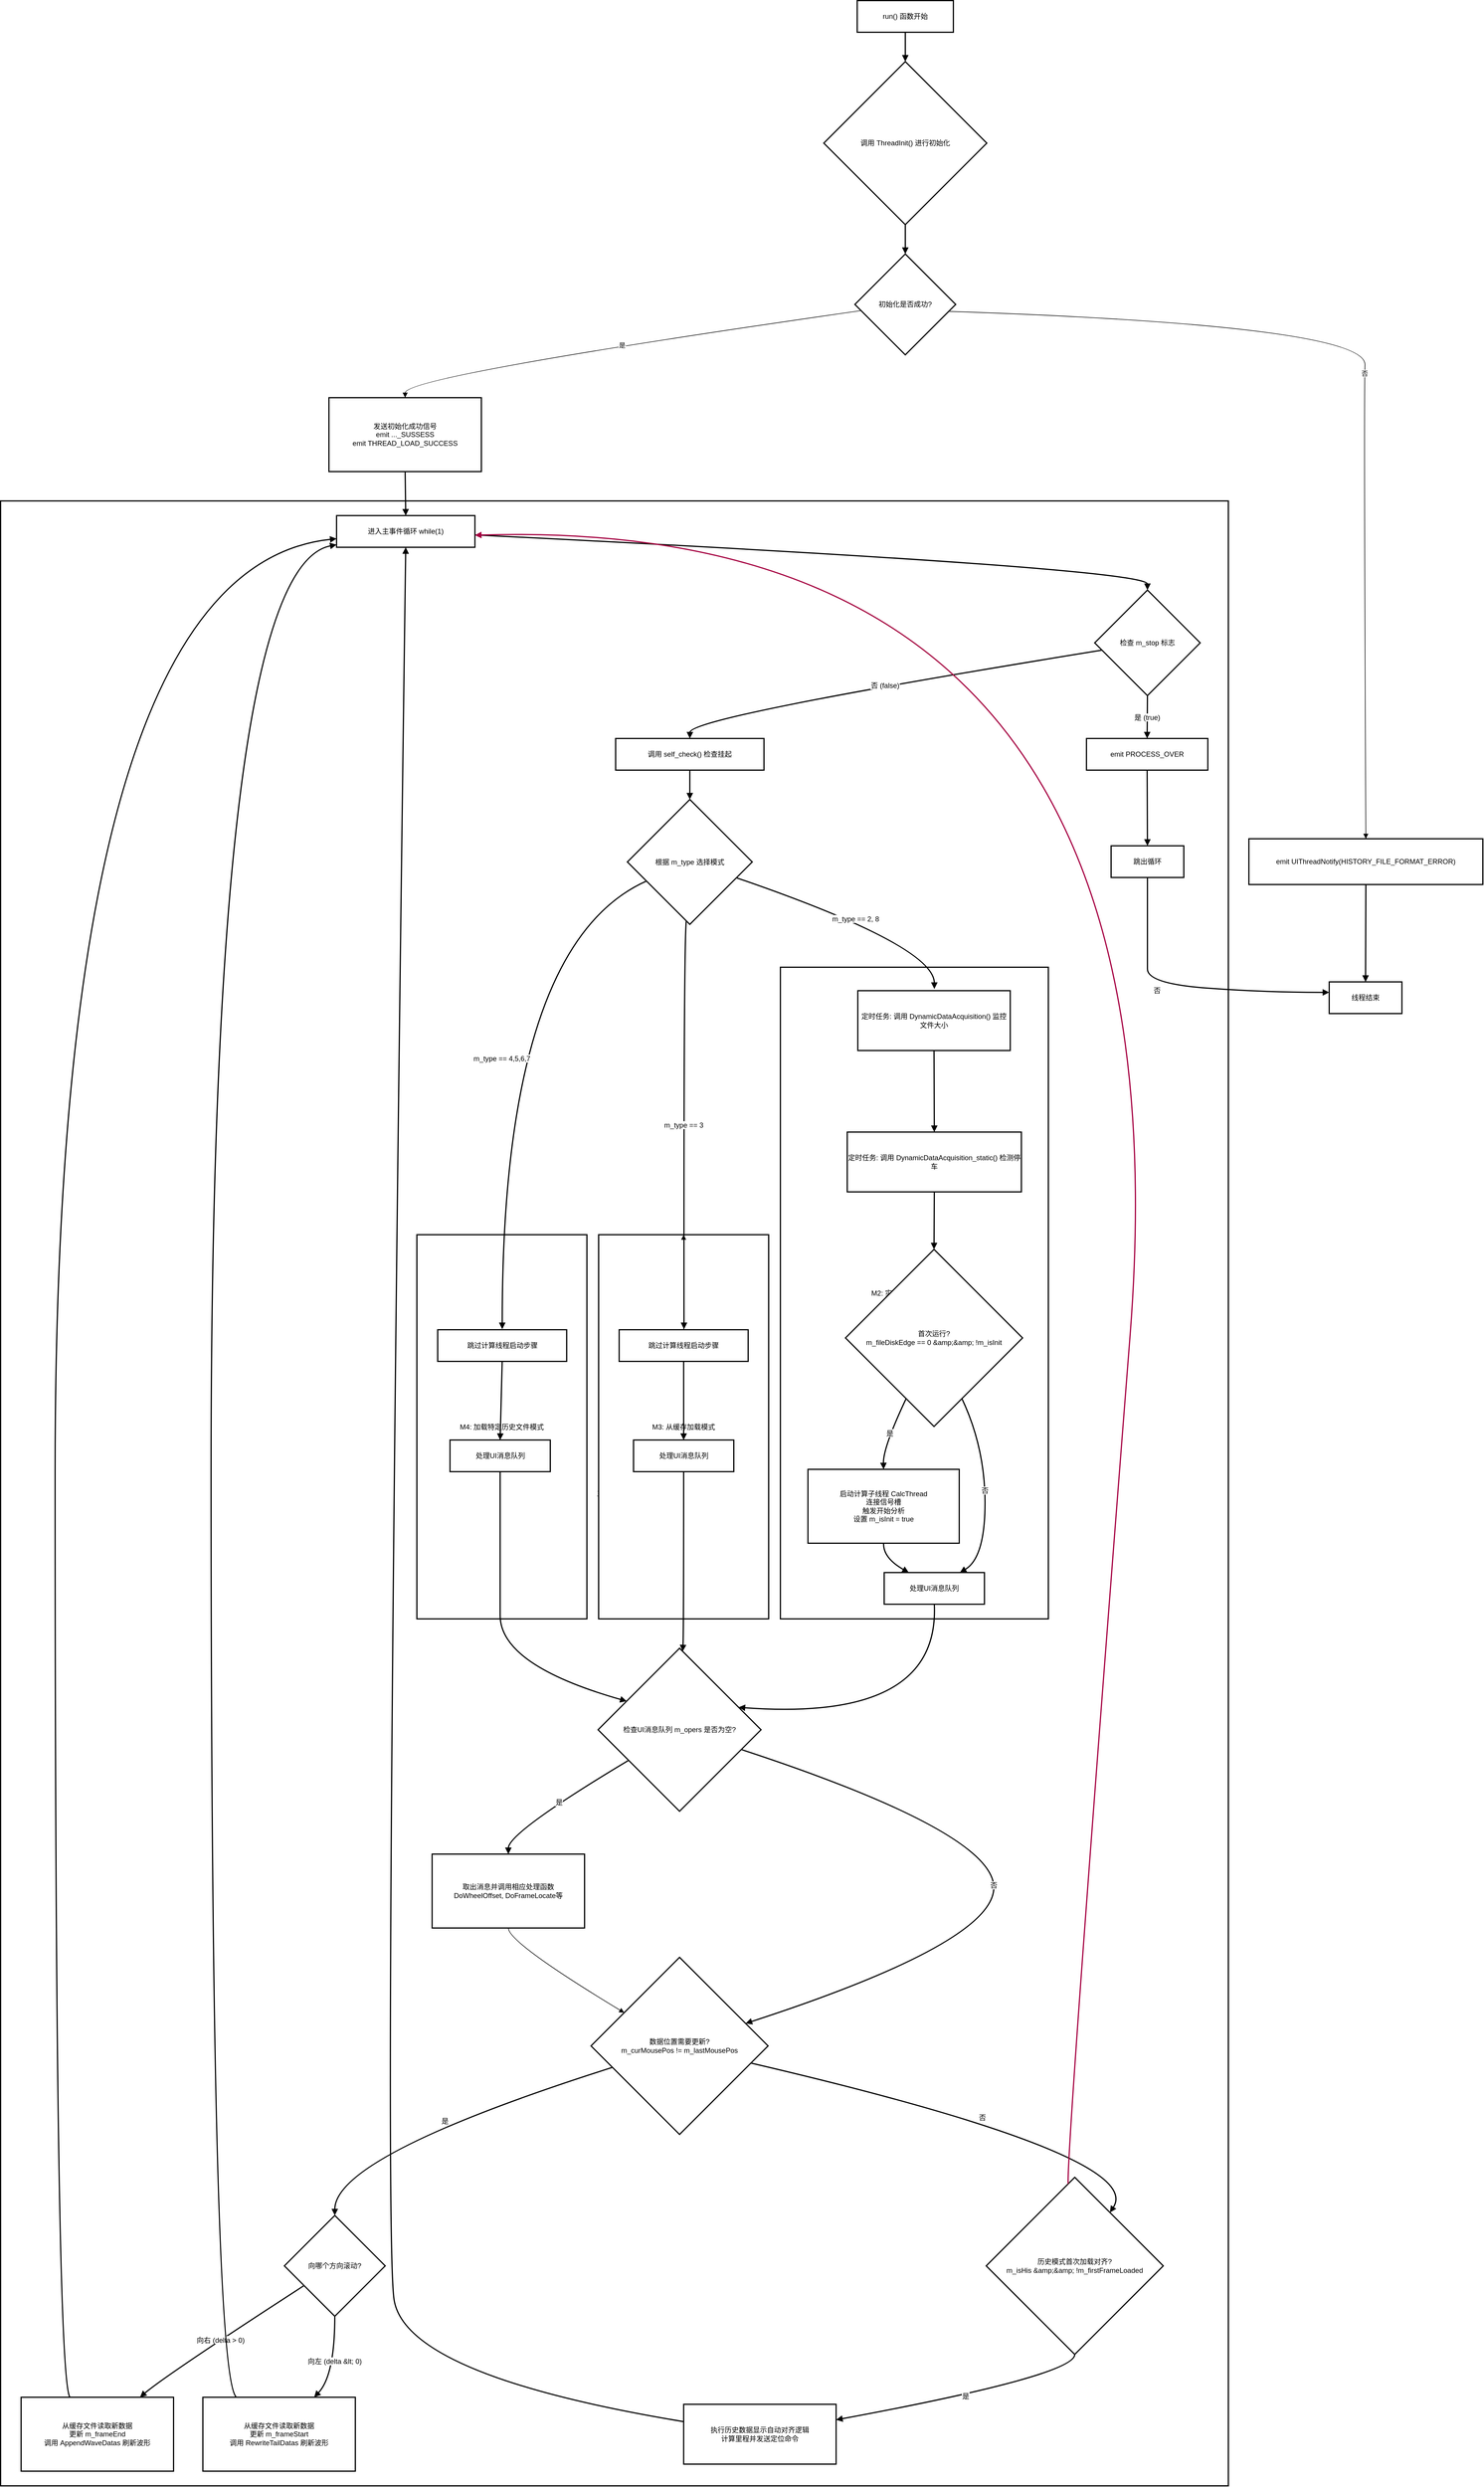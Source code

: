 <mxfile version="28.0.7">
  <diagram name="第 1 页 的副本" id="ayGJ4hrWJBaP0wDGcq-R">
    <mxGraphModel dx="1584" dy="-2746" grid="0" gridSize="10" guides="1" tooltips="1" connect="1" arrows="1" fold="1" page="0" pageScale="1" pageWidth="827" pageHeight="1169" background="light-dark(#FFFFFF,#FFFFFF)" math="1" shadow="0">
      <root>
        <mxCell id="j996E-2D6lmd_hDbGrcE-0" />
        <mxCell id="j996E-2D6lmd_hDbGrcE-1" parent="j996E-2D6lmd_hDbGrcE-0" />
        <mxCell id="_YFsQiQxrplz_pjrRApQ-0" value="主事件循环" style="whiteSpace=wrap;strokeWidth=2;fillStyle=solid;strokeColor=light-dark(#000000,#000000);align=center;verticalAlign=middle;fontFamily=Helvetica;fontSize=12;fontColor=default;fillColor=light-dark(#FFFFFF,#FFFFFF);" parent="j996E-2D6lmd_hDbGrcE-1" vertex="1">
          <mxGeometry x="20" y="4500" width="2094" height="3384" as="geometry" />
        </mxCell>
        <mxCell id="_YFsQiQxrplz_pjrRApQ-1" value="M4: 加载特定历史文件模式" style="whiteSpace=wrap;strokeWidth=2;fillStyle=solid;strokeColor=light-dark(#000000,#000000);align=center;verticalAlign=middle;fontFamily=Helvetica;fontSize=12;fontColor=default;fillColor=light-dark(#FFFFFF,#FFE6CC);" parent="j996E-2D6lmd_hDbGrcE-1" vertex="1">
          <mxGeometry x="730" y="5751" width="290" height="655" as="geometry" />
        </mxCell>
        <mxCell id="_YFsQiQxrplz_pjrRApQ-2" value="M3: 从缓存加载模式" style="whiteSpace=wrap;strokeWidth=2;fillStyle=solid;strokeColor=light-dark(#000000,#000000);align=center;verticalAlign=middle;fontFamily=Helvetica;fontSize=12;fontColor=default;fillColor=light-dark(#FFFFFF,#FFE6CC);" parent="j996E-2D6lmd_hDbGrcE-1" vertex="1">
          <mxGeometry x="1040" y="5751" width="290" height="655" as="geometry" />
        </mxCell>
        <mxCell id="_YFsQiQxrplz_pjrRApQ-3" value="M2: 实时计算/中断续算模式" style="whiteSpace=wrap;strokeWidth=2;fillStyle=solid;strokeColor=light-dark(#000000,#000000);align=center;verticalAlign=middle;fontFamily=Helvetica;fontSize=12;fontColor=default;fillColor=light-dark(#FFFFFF,#FFE6CC);" parent="j996E-2D6lmd_hDbGrcE-1" vertex="1">
          <mxGeometry x="1350" y="5295" width="457" height="1111" as="geometry" />
        </mxCell>
        <mxCell id="_YFsQiQxrplz_pjrRApQ-4" value="run() 函数开始" style="whiteSpace=wrap;strokeWidth=2;strokeColor=light-dark(#000000,#000000);align=center;verticalAlign=middle;fontFamily=Helvetica;fontSize=12;fontColor=default;fillColor=light-dark(#FFFFFF,#808080);" parent="j996E-2D6lmd_hDbGrcE-1" vertex="1">
          <mxGeometry x="1481" y="3647" width="164" height="54" as="geometry" />
        </mxCell>
        <mxCell id="_YFsQiQxrplz_pjrRApQ-5" value="调用 ThreadInit() 进行初始化" style="rhombus;strokeWidth=2;whiteSpace=wrap;strokeColor=light-dark(#000000,#000000);align=center;verticalAlign=middle;fontFamily=Helvetica;fontSize=12;fontColor=default;fillColor=light-dark(#FFFFFF,#808080);" parent="j996E-2D6lmd_hDbGrcE-1" vertex="1">
          <mxGeometry x="1424" y="3751" width="278" height="278" as="geometry" />
        </mxCell>
        <mxCell id="_YFsQiQxrplz_pjrRApQ-6" value="初始化是否成功?" style="rhombus;strokeWidth=2;whiteSpace=wrap;strokeColor=light-dark(#000000,#000000);align=center;verticalAlign=middle;fontFamily=Helvetica;fontSize=12;fontColor=default;fillColor=light-dark(#FFFFFF,#808080);" parent="j996E-2D6lmd_hDbGrcE-1" vertex="1">
          <mxGeometry x="1477" y="4079" width="172" height="172" as="geometry" />
        </mxCell>
        <mxCell id="_YFsQiQxrplz_pjrRApQ-7" value="emit UIThreadNotify(HISTORY_FILE_FORMAT_ERROR)" style="whiteSpace=wrap;strokeWidth=2;strokeColor=light-dark(#000000,#000000);align=center;verticalAlign=middle;fontFamily=Helvetica;fontSize=12;fontColor=default;fillColor=light-dark(#FFFFFF,#808080);" parent="j996E-2D6lmd_hDbGrcE-1" vertex="1">
          <mxGeometry x="2149" y="5076" width="399" height="78" as="geometry" />
        </mxCell>
        <mxCell id="_YFsQiQxrplz_pjrRApQ-8" value="线程结束" style="whiteSpace=wrap;strokeWidth=2;strokeColor=light-dark(#000000,#000000);align=center;verticalAlign=middle;fontFamily=Helvetica;fontSize=12;fontColor=default;fillColor=light-dark(#FFFFFF,#808080);" parent="j996E-2D6lmd_hDbGrcE-1" vertex="1">
          <mxGeometry x="2286" y="5320" width="124" height="54" as="geometry" />
        </mxCell>
        <mxCell id="_YFsQiQxrplz_pjrRApQ-9" value="发送初始化成功信号&#xa;emit ..._SUSSESS&#xa;emit THREAD_LOAD_SUCCESS" style="whiteSpace=wrap;strokeWidth=2;strokeColor=light-dark(#000000,#000000);align=center;verticalAlign=middle;fontFamily=Helvetica;fontSize=12;fontColor=default;fillColor=light-dark(#FFFFFF,#808080);" parent="j996E-2D6lmd_hDbGrcE-1" vertex="1">
          <mxGeometry x="580" y="4324" width="260" height="126" as="geometry" />
        </mxCell>
        <mxCell id="_YFsQiQxrplz_pjrRApQ-10" value="进入主事件循环 while(1)" style="whiteSpace=wrap;strokeWidth=2;strokeColor=light-dark(#000000,#000000);align=center;verticalAlign=middle;fontFamily=Helvetica;fontSize=12;fontColor=default;fillColor=light-dark(#FFFFFF,#808080);" parent="j996E-2D6lmd_hDbGrcE-1" vertex="1">
          <mxGeometry x="593" y="4525" width="236" height="54" as="geometry" />
        </mxCell>
        <mxCell id="_YFsQiQxrplz_pjrRApQ-11" value="检查 m_stop 标志" style="rhombus;strokeWidth=2;whiteSpace=wrap;strokeColor=light-dark(#000000,#000000);align=center;verticalAlign=middle;fontFamily=Helvetica;fontSize=12;fontColor=default;fillColor=light-dark(#FFFFFF,#808080);" parent="j996E-2D6lmd_hDbGrcE-1" vertex="1">
          <mxGeometry x="1886" y="4652" width="180" height="180" as="geometry" />
        </mxCell>
        <mxCell id="_YFsQiQxrplz_pjrRApQ-12" value="emit PROCESS_OVER" style="whiteSpace=wrap;strokeWidth=2;strokeColor=light-dark(#000000,#000000);align=center;verticalAlign=middle;fontFamily=Helvetica;fontSize=12;fontColor=default;fillColor=light-dark(#FFFFFF,#808080);" parent="j996E-2D6lmd_hDbGrcE-1" vertex="1">
          <mxGeometry x="1872" y="4905" width="207" height="54" as="geometry" />
        </mxCell>
        <mxCell id="_YFsQiQxrplz_pjrRApQ-13" value="跳出循环" style="whiteSpace=wrap;strokeWidth=2;strokeColor=light-dark(#000000,#000000);align=center;verticalAlign=middle;fontFamily=Helvetica;fontSize=12;fontColor=default;fillColor=light-dark(#FFFFFF,#808080);" parent="j996E-2D6lmd_hDbGrcE-1" vertex="1">
          <mxGeometry x="1914" y="5088" width="124" height="54" as="geometry" />
        </mxCell>
        <mxCell id="_YFsQiQxrplz_pjrRApQ-14" value="调用 self_check() 检查挂起" style="whiteSpace=wrap;strokeWidth=2;strokeColor=light-dark(#000000,#000000);align=center;verticalAlign=middle;fontFamily=Helvetica;fontSize=12;fontColor=default;fillColor=light-dark(#FFFFFF,#808080);" parent="j996E-2D6lmd_hDbGrcE-1" vertex="1">
          <mxGeometry x="1069" y="4905" width="253" height="54" as="geometry" />
        </mxCell>
        <mxCell id="_YFsQiQxrplz_pjrRApQ-15" value="根据 m_type 选择模式" style="rhombus;strokeWidth=2;whiteSpace=wrap;strokeColor=light-dark(#000000,#000000);align=center;verticalAlign=middle;fontFamily=Helvetica;fontSize=12;fontColor=default;fillColor=light-dark(#FFFFFF,#808080);" parent="j996E-2D6lmd_hDbGrcE-1" vertex="1">
          <mxGeometry x="1089" y="5009" width="213" height="213" as="geometry" />
        </mxCell>
        <mxCell id="_YFsQiQxrplz_pjrRApQ-19" value="定时任务: 调用 DynamicDataAcquisition() 监控文件大小" style="whiteSpace=wrap;strokeWidth=2;strokeColor=light-dark(#000000,#000000);align=center;verticalAlign=middle;fontFamily=Helvetica;fontSize=12;fontColor=default;fillColor=light-dark(#FFFFFF,#808080);" parent="j996E-2D6lmd_hDbGrcE-1" vertex="1">
          <mxGeometry x="1482" y="5335" width="260" height="102" as="geometry" />
        </mxCell>
        <mxCell id="_YFsQiQxrplz_pjrRApQ-20" value="定时任务: 调用 DynamicDataAcquisition_static() 检测停车" style="whiteSpace=wrap;strokeWidth=2;strokeColor=light-dark(#000000,#000000);align=center;verticalAlign=middle;fontFamily=Helvetica;fontSize=12;fontColor=default;fillColor=light-dark(#FFFFFF,#808080);" parent="j996E-2D6lmd_hDbGrcE-1" vertex="1">
          <mxGeometry x="1464" y="5576" width="297" height="102" as="geometry" />
        </mxCell>
        <mxCell id="_YFsQiQxrplz_pjrRApQ-21" value="首次运行?&#xa;m_fileDiskEdge == 0 &amp;amp;&amp;amp; !m_isInit" style="rhombus;strokeWidth=2;whiteSpace=wrap;strokeColor=light-dark(#000000,#000000);align=center;verticalAlign=middle;fontFamily=Helvetica;fontSize=12;fontColor=default;fillColor=light-dark(#FFFFFF,#808080);" parent="j996E-2D6lmd_hDbGrcE-1" vertex="1">
          <mxGeometry x="1461" y="5776" width="302" height="302" as="geometry" />
        </mxCell>
        <mxCell id="_YFsQiQxrplz_pjrRApQ-22" value="启动计算子线程 CalcThread&#xa;连接信号槽&#xa;触发开始分析&#xa;设置 m_isInit = true" style="whiteSpace=wrap;strokeWidth=2;strokeColor=light-dark(#000000,#000000);align=center;verticalAlign=middle;fontFamily=Helvetica;fontSize=12;fontColor=default;fillColor=light-dark(#FFFFFF,#808080);" parent="j996E-2D6lmd_hDbGrcE-1" vertex="1">
          <mxGeometry x="1397" y="6151" width="258" height="126" as="geometry" />
        </mxCell>
        <mxCell id="_YFsQiQxrplz_pjrRApQ-23" value="处理UI消息队列" style="whiteSpace=wrap;strokeWidth=2;strokeColor=light-dark(#000000,#000000);align=center;verticalAlign=middle;fontFamily=Helvetica;fontSize=12;fontColor=default;fillColor=light-dark(#FFFFFF,#808080);" parent="j996E-2D6lmd_hDbGrcE-1" vertex="1">
          <mxGeometry x="1527" y="6327" width="171" height="54" as="geometry" />
        </mxCell>
        <mxCell id="Jh86voh0ZVSVj58sxwfk-0" style="edgeStyle=none;shape=connector;curved=1;rounded=0;orthogonalLoop=1;jettySize=auto;html=1;exitX=0.5;exitY=0;exitDx=0;exitDy=0;strokeColor=light-dark(#000000,#000000);align=center;verticalAlign=middle;fontFamily=Helvetica;fontSize=12;fontColor=default;labelBackgroundColor=default;startArrow=none;endArrow=block;" parent="j996E-2D6lmd_hDbGrcE-1" source="_YFsQiQxrplz_pjrRApQ-24" target="_YFsQiQxrplz_pjrRApQ-2" edge="1">
          <mxGeometry relative="1" as="geometry" />
        </mxCell>
        <mxCell id="_YFsQiQxrplz_pjrRApQ-24" value="跳过计算线程启动步骤" style="whiteSpace=wrap;strokeWidth=2;strokeColor=light-dark(#000000,#000000);align=center;verticalAlign=middle;fontFamily=Helvetica;fontSize=12;fontColor=default;fillColor=light-dark(#FFFFFF,#808080);" parent="j996E-2D6lmd_hDbGrcE-1" vertex="1">
          <mxGeometry x="1075" y="5913" width="220" height="54" as="geometry" />
        </mxCell>
        <mxCell id="_YFsQiQxrplz_pjrRApQ-25" value="处理UI消息队列" style="whiteSpace=wrap;strokeWidth=2;strokeColor=light-dark(#000000,#000000);align=center;verticalAlign=middle;fontFamily=Helvetica;fontSize=12;fontColor=default;fillColor=light-dark(#FFFFFF,#808080);" parent="j996E-2D6lmd_hDbGrcE-1" vertex="1">
          <mxGeometry x="1099.5" y="6101" width="171" height="54" as="geometry" />
        </mxCell>
        <mxCell id="_YFsQiQxrplz_pjrRApQ-26" value="跳过计算线程启动步骤" style="whiteSpace=wrap;strokeWidth=2;strokeColor=light-dark(#000000,#000000);align=center;verticalAlign=middle;fontFamily=Helvetica;fontSize=12;fontColor=default;fillColor=light-dark(#FFFFFF,#808080);" parent="j996E-2D6lmd_hDbGrcE-1" vertex="1">
          <mxGeometry x="765.5" y="5913" width="220" height="54" as="geometry" />
        </mxCell>
        <mxCell id="_YFsQiQxrplz_pjrRApQ-27" value="处理UI消息队列" style="whiteSpace=wrap;strokeWidth=2;strokeColor=light-dark(#000000,#000000);align=center;verticalAlign=middle;fontFamily=Helvetica;fontSize=12;fontColor=default;fillColor=light-dark(#FFFFFF,#808080);" parent="j996E-2D6lmd_hDbGrcE-1" vertex="1">
          <mxGeometry x="786.5" y="6101" width="171" height="54" as="geometry" />
        </mxCell>
        <mxCell id="_YFsQiQxrplz_pjrRApQ-28" value="检查UI消息队列 m_opers 是否为空?" style="rhombus;strokeWidth=2;whiteSpace=wrap;strokeColor=light-dark(#000000,#000000);align=center;verticalAlign=middle;fontFamily=Helvetica;fontSize=12;fontColor=default;fillColor=light-dark(#FFFFFF,#808080);" parent="j996E-2D6lmd_hDbGrcE-1" vertex="1">
          <mxGeometry x="1039" y="6456" width="278" height="278" as="geometry" />
        </mxCell>
        <mxCell id="_YFsQiQxrplz_pjrRApQ-29" value="取出消息并调用相应处理函数&#xa;DoWheelOffset, DoFrameLocate等" style="whiteSpace=wrap;strokeWidth=2;strokeColor=light-dark(#000000,#000000);align=center;verticalAlign=middle;fontFamily=Helvetica;fontSize=12;fontColor=default;fillColor=light-dark(#FFFFFF,#808080);" parent="j996E-2D6lmd_hDbGrcE-1" vertex="1">
          <mxGeometry x="756" y="6807" width="260" height="126" as="geometry" />
        </mxCell>
        <mxCell id="_YFsQiQxrplz_pjrRApQ-30" value="数据位置需要更新?&#xa;m_curMousePos != m_lastMousePos" style="rhombus;strokeWidth=2;whiteSpace=wrap;strokeColor=light-dark(#000000,#000000);align=center;verticalAlign=middle;fontFamily=Helvetica;fontSize=12;fontColor=default;fillColor=light-dark(#FFFFFF,#808080);" parent="j996E-2D6lmd_hDbGrcE-1" vertex="1">
          <mxGeometry x="1027" y="6983" width="302" height="302" as="geometry" />
        </mxCell>
        <mxCell id="_YFsQiQxrplz_pjrRApQ-31" value="向哪个方向滚动?" style="rhombus;strokeWidth=2;whiteSpace=wrap;strokeColor=light-dark(#000000,#000000);align=center;verticalAlign=middle;fontFamily=Helvetica;fontSize=12;fontColor=default;fillColor=light-dark(#FFFFFF,#808080);" parent="j996E-2D6lmd_hDbGrcE-1" vertex="1">
          <mxGeometry x="504" y="7423" width="172" height="172" as="geometry" />
        </mxCell>
        <mxCell id="_YFsQiQxrplz_pjrRApQ-32" value="从缓存文件读取新数据&#xa;更新 m_frameEnd&#xa;调用 AppendWaveDatas 刷新波形" style="whiteSpace=wrap;strokeWidth=2;strokeColor=light-dark(#000000,#000000);align=center;verticalAlign=middle;fontFamily=Helvetica;fontSize=12;fontColor=default;fillColor=light-dark(#FFFFFF,#808080);" parent="j996E-2D6lmd_hDbGrcE-1" vertex="1">
          <mxGeometry x="55" y="7733" width="260" height="126" as="geometry" />
        </mxCell>
        <mxCell id="_YFsQiQxrplz_pjrRApQ-33" value="从缓存文件读取新数据&#xa;更新 m_frameStart&#xa;调用 RewriteTailDatas 刷新波形" style="whiteSpace=wrap;strokeWidth=2;strokeColor=light-dark(#000000,#000000);align=center;verticalAlign=middle;fontFamily=Helvetica;fontSize=12;fontColor=default;fillColor=light-dark(#FFFFFF,#808080);" parent="j996E-2D6lmd_hDbGrcE-1" vertex="1">
          <mxGeometry x="365" y="7733" width="260" height="126" as="geometry" />
        </mxCell>
        <mxCell id="_YFsQiQxrplz_pjrRApQ-34" value="历史模式首次加载对齐?&#xa;m_isHis &amp;amp;&amp;amp; !m_firstFrameLoaded" style="rhombus;strokeWidth=2;whiteSpace=wrap;strokeColor=light-dark(#000000,#000000);align=center;verticalAlign=middle;fontFamily=Helvetica;fontSize=12;fontColor=default;fillColor=light-dark(#FFFFFF,#808080);" parent="j996E-2D6lmd_hDbGrcE-1" vertex="1">
          <mxGeometry x="1701" y="7358" width="302" height="302" as="geometry" />
        </mxCell>
        <mxCell id="_YFsQiQxrplz_pjrRApQ-35" value="执行历史数据显示自动对齐逻辑&#xa;计算里程并发送定位命令" style="whiteSpace=wrap;strokeWidth=2;strokeColor=light-dark(#000000,#000000);align=center;verticalAlign=middle;fontFamily=Helvetica;fontSize=12;fontColor=default;fillColor=light-dark(#FFFFFF,#808080);" parent="j996E-2D6lmd_hDbGrcE-1" vertex="1">
          <mxGeometry x="1185" y="7745" width="260" height="102" as="geometry" />
        </mxCell>
        <mxCell id="_YFsQiQxrplz_pjrRApQ-36" value="" style="curved=1;startArrow=none;endArrow=block;exitX=0.5;exitY=1;entryX=0.5;entryY=0;rounded=0;strokeColor=light-dark(#000000,#000000);strokeWidth=2;align=center;verticalAlign=middle;fontFamily=Helvetica;fontSize=12;fontColor=default;fillColor=light-dark(#FFFFFF,#808080);" parent="j996E-2D6lmd_hDbGrcE-1" source="_YFsQiQxrplz_pjrRApQ-4" target="_YFsQiQxrplz_pjrRApQ-5" edge="1">
          <mxGeometry relative="1" as="geometry">
            <Array as="points" />
          </mxGeometry>
        </mxCell>
        <mxCell id="_YFsQiQxrplz_pjrRApQ-37" value="" style="curved=1;startArrow=none;endArrow=block;exitX=0.5;exitY=1;entryX=0.5;entryY=0;rounded=0;strokeColor=light-dark(#000000,#000000);strokeWidth=2;align=center;verticalAlign=middle;fontFamily=Helvetica;fontSize=12;fontColor=default;fillColor=light-dark(#FFFFFF,#808080);" parent="j996E-2D6lmd_hDbGrcE-1" source="_YFsQiQxrplz_pjrRApQ-5" target="_YFsQiQxrplz_pjrRApQ-6" edge="1">
          <mxGeometry relative="1" as="geometry">
            <Array as="points" />
          </mxGeometry>
        </mxCell>
        <mxCell id="_YFsQiQxrplz_pjrRApQ-38" value="否" style="curved=1;startArrow=none;endArrow=block;exitX=1;exitY=0.58;entryX=0.5;entryY=0;rounded=0;strokeColor=light-dark(#000000,#000000);" parent="j996E-2D6lmd_hDbGrcE-1" source="_YFsQiQxrplz_pjrRApQ-6" target="_YFsQiQxrplz_pjrRApQ-7" edge="1">
          <mxGeometry relative="1" as="geometry">
            <Array as="points">
              <mxPoint x="2349" y="4201" />
              <mxPoint x="2345" y="4335" />
            </Array>
          </mxGeometry>
        </mxCell>
        <mxCell id="_YFsQiQxrplz_pjrRApQ-39" value="" style="curved=1;startArrow=none;endArrow=block;exitX=0.5;exitY=1;entryX=0.5;entryY=-0.01;rounded=0;fillStyle=solid;strokeColor=light-dark(#000000,#000000);strokeWidth=2;align=center;verticalAlign=middle;fontFamily=Helvetica;fontSize=12;fontColor=default;fillColor=light-dark(#FFFFFF,#808080);" parent="j996E-2D6lmd_hDbGrcE-1" source="_YFsQiQxrplz_pjrRApQ-7" target="_YFsQiQxrplz_pjrRApQ-8" edge="1">
          <mxGeometry relative="1" as="geometry">
            <Array as="points" />
          </mxGeometry>
        </mxCell>
        <mxCell id="_YFsQiQxrplz_pjrRApQ-40" value="是" style="curved=1;startArrow=none;endArrow=block;exitX=0;exitY=0.57;entryX=0.5;entryY=0;rounded=0;strokeColor=light-dark(#000000,#000000);" parent="j996E-2D6lmd_hDbGrcE-1" source="_YFsQiQxrplz_pjrRApQ-6" target="_YFsQiQxrplz_pjrRApQ-9" edge="1">
          <mxGeometry relative="1" as="geometry">
            <Array as="points">
              <mxPoint x="710" y="4287" />
            </Array>
          </mxGeometry>
        </mxCell>
        <mxCell id="_YFsQiQxrplz_pjrRApQ-41" value="" style="curved=1;startArrow=none;endArrow=block;exitX=0.5;exitY=1;entryX=0.5;entryY=0;rounded=0;strokeColor=light-dark(#000000,#000000);strokeWidth=2;align=center;verticalAlign=middle;fontFamily=Helvetica;fontSize=12;fontColor=default;fillColor=light-dark(#FFFFFF,#808080);" parent="j996E-2D6lmd_hDbGrcE-1" source="_YFsQiQxrplz_pjrRApQ-9" target="_YFsQiQxrplz_pjrRApQ-10" edge="1">
          <mxGeometry relative="1" as="geometry">
            <Array as="points" />
          </mxGeometry>
        </mxCell>
        <mxCell id="_YFsQiQxrplz_pjrRApQ-42" value="" style="curved=1;startArrow=none;endArrow=block;exitX=1;exitY=0.61;entryX=0.5;entryY=0;rounded=0;strokeColor=light-dark(#000000,#000000);strokeWidth=2;align=center;verticalAlign=middle;fontFamily=Helvetica;fontSize=12;fontColor=default;fillColor=light-dark(#FFFFFF,#808080);" parent="j996E-2D6lmd_hDbGrcE-1" source="_YFsQiQxrplz_pjrRApQ-10" target="_YFsQiQxrplz_pjrRApQ-11" edge="1">
          <mxGeometry relative="1" as="geometry">
            <Array as="points">
              <mxPoint x="1976" y="4615" />
            </Array>
          </mxGeometry>
        </mxCell>
        <mxCell id="_YFsQiQxrplz_pjrRApQ-43" value="是 (true)" style="curved=1;startArrow=none;endArrow=block;exitX=0.5;exitY=1;entryX=0.5;entryY=-0.01;rounded=0;fillStyle=solid;strokeColor=light-dark(#000000,#000000);strokeWidth=2;align=center;verticalAlign=middle;fontFamily=Helvetica;fontSize=12;fontColor=default;fillColor=light-dark(#FFFFFF,#808080);" parent="j996E-2D6lmd_hDbGrcE-1" source="_YFsQiQxrplz_pjrRApQ-11" target="_YFsQiQxrplz_pjrRApQ-12" edge="1">
          <mxGeometry relative="1" as="geometry">
            <Array as="points" />
          </mxGeometry>
        </mxCell>
        <mxCell id="_YFsQiQxrplz_pjrRApQ-44" value="" style="curved=1;startArrow=none;endArrow=block;exitX=0.5;exitY=0.99;entryX=0.5;entryY=0;rounded=0;fillStyle=solid;strokeColor=light-dark(#000000,#000000);strokeWidth=2;align=center;verticalAlign=middle;fontFamily=Helvetica;fontSize=12;fontColor=default;fillColor=light-dark(#FFFFFF,#808080);" parent="j996E-2D6lmd_hDbGrcE-1" source="_YFsQiQxrplz_pjrRApQ-12" target="_YFsQiQxrplz_pjrRApQ-13" edge="1">
          <mxGeometry relative="1" as="geometry">
            <Array as="points" />
          </mxGeometry>
        </mxCell>
        <mxCell id="_YFsQiQxrplz_pjrRApQ-45" value="否 (false)" style="curved=1;startArrow=none;endArrow=block;exitX=0;exitY=0.58;entryX=0.5;entryY=-0.01;rounded=0;fillStyle=solid;strokeColor=light-dark(#000000,#000000);strokeWidth=2;align=center;verticalAlign=middle;fontFamily=Helvetica;fontSize=12;fontColor=default;fillColor=light-dark(#FFFFFF,#808080);" parent="j996E-2D6lmd_hDbGrcE-1" source="_YFsQiQxrplz_pjrRApQ-11" target="_YFsQiQxrplz_pjrRApQ-14" edge="1">
          <mxGeometry relative="1" as="geometry">
            <Array as="points">
              <mxPoint x="1196" y="4868" />
            </Array>
          </mxGeometry>
        </mxCell>
        <mxCell id="_YFsQiQxrplz_pjrRApQ-46" value="" style="curved=1;startArrow=none;endArrow=block;exitX=0.5;exitY=0.99;entryX=0.5;entryY=0;rounded=0;fillStyle=solid;strokeColor=light-dark(#000000,#000000);strokeWidth=2;align=center;verticalAlign=middle;fontFamily=Helvetica;fontSize=12;fontColor=default;fillColor=light-dark(#FFFFFF,#808080);" parent="j996E-2D6lmd_hDbGrcE-1" source="_YFsQiQxrplz_pjrRApQ-14" target="_YFsQiQxrplz_pjrRApQ-15" edge="1">
          <mxGeometry relative="1" as="geometry">
            <Array as="points" />
          </mxGeometry>
        </mxCell>
        <mxCell id="_YFsQiQxrplz_pjrRApQ-47" value="m_type == 2, 8" style="curved=1;startArrow=none;endArrow=block;exitX=1;exitY=0.67;entryX=0.51;entryY=-0.01;rounded=0;fillStyle=solid;strokeColor=light-dark(#000000,#000000);strokeWidth=2;align=center;verticalAlign=middle;fontFamily=Helvetica;fontSize=12;fontColor=default;fillColor=light-dark(#FFFFFF,#808080);" parent="j996E-2D6lmd_hDbGrcE-1" source="_YFsQiQxrplz_pjrRApQ-15" edge="1">
          <mxGeometry relative="1" as="geometry">
            <Array as="points">
              <mxPoint x="1612" y="5258" />
            </Array>
            <mxPoint x="1612.588" y="5332" as="targetPoint" />
          </mxGeometry>
        </mxCell>
        <mxCell id="_YFsQiQxrplz_pjrRApQ-48" value="m_type == 3" style="curved=1;startArrow=none;endArrow=block;exitX=0.47;exitY=1;entryX=0.51;entryY=-0.01;rounded=0;fillStyle=solid;strokeColor=light-dark(#000000,#000000);strokeWidth=2;align=center;verticalAlign=middle;fontFamily=Helvetica;fontSize=12;fontColor=default;fillColor=light-dark(#FFFFFF,#FFFFFF);" parent="j996E-2D6lmd_hDbGrcE-1" source="_YFsQiQxrplz_pjrRApQ-15" edge="1">
          <mxGeometry relative="1" as="geometry">
            <Array as="points">
              <mxPoint x="1185" y="5258" />
            </Array>
            <mxPoint x="1185.588" y="5912" as="targetPoint" />
          </mxGeometry>
        </mxCell>
        <mxCell id="_YFsQiQxrplz_pjrRApQ-49" value="m_type == 4,5,6,7" style="curved=1;startArrow=none;endArrow=block;exitX=0;exitY=0.72;entryX=0.51;entryY=-0.01;rounded=0;fillStyle=solid;strokeColor=light-dark(#000000,#000000);strokeWidth=2;align=center;verticalAlign=middle;fontFamily=Helvetica;fontSize=12;fontColor=default;fillColor=light-dark(#FFFFFF,#FFFFFF);" parent="j996E-2D6lmd_hDbGrcE-1" source="_YFsQiQxrplz_pjrRApQ-15" edge="1">
          <mxGeometry relative="1" as="geometry">
            <Array as="points">
              <mxPoint x="875" y="5258" />
            </Array>
            <mxPoint x="875.588" y="5912" as="targetPoint" />
          </mxGeometry>
        </mxCell>
        <mxCell id="_YFsQiQxrplz_pjrRApQ-51" value="" style="curved=1;startArrow=none;endArrow=block;exitX=0.5;exitY=1;entryX=0.5;entryY=0;rounded=0;strokeColor=light-dark(#000000,#000000);strokeWidth=2;align=center;verticalAlign=middle;fontFamily=Helvetica;fontSize=12;fontColor=default;fillColor=light-dark(#FFFFFF,#808080);" parent="j996E-2D6lmd_hDbGrcE-1" source="_YFsQiQxrplz_pjrRApQ-19" target="_YFsQiQxrplz_pjrRApQ-20" edge="1">
          <mxGeometry relative="1" as="geometry">
            <Array as="points" />
          </mxGeometry>
        </mxCell>
        <mxCell id="_YFsQiQxrplz_pjrRApQ-52" value="" style="curved=1;startArrow=none;endArrow=block;exitX=0.5;exitY=1;entryX=0.5;entryY=0;rounded=0;strokeColor=light-dark(#000000,#000000);strokeWidth=2;align=center;verticalAlign=middle;fontFamily=Helvetica;fontSize=12;fontColor=default;fillColor=light-dark(#FFFFFF,#808080);" parent="j996E-2D6lmd_hDbGrcE-1" source="_YFsQiQxrplz_pjrRApQ-20" target="_YFsQiQxrplz_pjrRApQ-21" edge="1">
          <mxGeometry relative="1" as="geometry">
            <Array as="points" />
          </mxGeometry>
        </mxCell>
        <mxCell id="_YFsQiQxrplz_pjrRApQ-53" value="是" style="curved=1;startArrow=none;endArrow=block;exitX=0.27;exitY=1;entryX=0.5;entryY=0;rounded=0;strokeColor=light-dark(#000000,#000000);strokeWidth=2;align=center;verticalAlign=middle;fontFamily=Helvetica;fontSize=12;fontColor=default;fillColor=light-dark(#FFFFFF,#808080);" parent="j996E-2D6lmd_hDbGrcE-1" source="_YFsQiQxrplz_pjrRApQ-21" target="_YFsQiQxrplz_pjrRApQ-22" edge="1">
          <mxGeometry relative="1" as="geometry">
            <Array as="points">
              <mxPoint x="1525" y="6114" />
            </Array>
          </mxGeometry>
        </mxCell>
        <mxCell id="_YFsQiQxrplz_pjrRApQ-54" value="否" style="curved=1;startArrow=none;endArrow=block;exitX=0.73;exitY=1;entryX=0.76;entryY=-0.01;rounded=0;strokeColor=light-dark(#000000,#000000);strokeWidth=2;align=center;verticalAlign=middle;fontFamily=Helvetica;fontSize=12;fontColor=default;fillColor=light-dark(#FFFFFF,#808080);" parent="j996E-2D6lmd_hDbGrcE-1" source="_YFsQiQxrplz_pjrRApQ-21" target="_YFsQiQxrplz_pjrRApQ-23" edge="1">
          <mxGeometry relative="1" as="geometry">
            <Array as="points">
              <mxPoint x="1699" y="6114" />
              <mxPoint x="1699" y="6302" />
            </Array>
          </mxGeometry>
        </mxCell>
        <mxCell id="_YFsQiQxrplz_pjrRApQ-55" value="" style="curved=1;startArrow=none;endArrow=block;exitX=0.5;exitY=1;entryX=0.24;entryY=-0.01;rounded=0;strokeColor=light-dark(#000000,#000000);strokeWidth=2;align=center;verticalAlign=middle;fontFamily=Helvetica;fontSize=12;fontColor=default;fillColor=light-dark(#FFFFFF,#808080);" parent="j996E-2D6lmd_hDbGrcE-1" source="_YFsQiQxrplz_pjrRApQ-22" target="_YFsQiQxrplz_pjrRApQ-23" edge="1">
          <mxGeometry relative="1" as="geometry">
            <Array as="points">
              <mxPoint x="1525" y="6302" />
            </Array>
          </mxGeometry>
        </mxCell>
        <mxCell id="_YFsQiQxrplz_pjrRApQ-57" value="" style="curved=1;startArrow=none;endArrow=block;exitX=0.5;exitY=0.99;entryX=0.5;entryY=-0.01;rounded=0;strokeColor=light-dark(#000000,#000000);strokeWidth=2;align=center;verticalAlign=middle;fontFamily=Helvetica;fontSize=12;fontColor=default;fillColor=light-dark(#FFFFFF,#808080);" parent="j996E-2D6lmd_hDbGrcE-1" source="_YFsQiQxrplz_pjrRApQ-24" target="_YFsQiQxrplz_pjrRApQ-25" edge="1">
          <mxGeometry relative="1" as="geometry">
            <Array as="points" />
          </mxGeometry>
        </mxCell>
        <mxCell id="_YFsQiQxrplz_pjrRApQ-59" value="" style="curved=1;startArrow=none;endArrow=block;exitX=0.5;exitY=0.99;entryX=0.5;entryY=-0.01;rounded=0;strokeColor=light-dark(#000000,#000000);strokeWidth=2;align=center;verticalAlign=middle;fontFamily=Helvetica;fontSize=12;fontColor=default;fillColor=light-dark(#FFFFFF,#808080);" parent="j996E-2D6lmd_hDbGrcE-1" source="_YFsQiQxrplz_pjrRApQ-26" target="_YFsQiQxrplz_pjrRApQ-27" edge="1">
          <mxGeometry relative="1" as="geometry">
            <Array as="points" />
          </mxGeometry>
        </mxCell>
        <mxCell id="_YFsQiQxrplz_pjrRApQ-60" value="" style="curved=1;startArrow=none;endArrow=block;exitX=0.5;exitY=0.99;entryX=1;entryY=0.31;rounded=0;fillStyle=solid;strokeColor=light-dark(#000000,#000000);strokeWidth=2;align=center;verticalAlign=middle;fontFamily=Helvetica;fontSize=12;fontColor=default;fillColor=light-dark(#FFFFFF,#FFFFFF);" parent="j996E-2D6lmd_hDbGrcE-1" source="_YFsQiQxrplz_pjrRApQ-23" target="_YFsQiQxrplz_pjrRApQ-28" edge="1">
          <mxGeometry relative="1" as="geometry">
            <Array as="points">
              <mxPoint x="1622" y="6582" />
            </Array>
          </mxGeometry>
        </mxCell>
        <mxCell id="_YFsQiQxrplz_pjrRApQ-61" value="" style="curved=1;startArrow=none;endArrow=block;exitX=0.5;exitY=0.99;entryX=0.52;entryY=0;rounded=0;fillStyle=solid;strokeColor=light-dark(#000000,#000000);strokeWidth=2;align=center;verticalAlign=middle;fontFamily=Helvetica;fontSize=12;fontColor=default;fillColor=light-dark(#FFFFFF,#FFFFFF);" parent="j996E-2D6lmd_hDbGrcE-1" source="_YFsQiQxrplz_pjrRApQ-25" target="_YFsQiQxrplz_pjrRApQ-28" edge="1">
          <mxGeometry relative="1" as="geometry">
            <Array as="points">
              <mxPoint x="1185" y="6431" />
            </Array>
          </mxGeometry>
        </mxCell>
        <mxCell id="_YFsQiQxrplz_pjrRApQ-62" value="" style="curved=1;startArrow=none;endArrow=block;exitX=0.5;exitY=0.99;entryX=0;entryY=0.23;rounded=0;fillStyle=solid;strokeColor=light-dark(#000000,#000000);strokeWidth=2;align=center;verticalAlign=middle;fontFamily=Helvetica;fontSize=12;fontColor=default;fillColor=light-dark(#FFFFFF,#FFFFFF);" parent="j996E-2D6lmd_hDbGrcE-1" source="_YFsQiQxrplz_pjrRApQ-27" target="_YFsQiQxrplz_pjrRApQ-28" edge="1">
          <mxGeometry relative="1" as="geometry">
            <Array as="points">
              <mxPoint x="872" y="6315" />
              <mxPoint x="872" y="6485" />
            </Array>
          </mxGeometry>
        </mxCell>
        <mxCell id="_YFsQiQxrplz_pjrRApQ-63" value="是" style="curved=1;startArrow=none;endArrow=block;exitX=0;exitY=0.8;entryX=0.5;entryY=0;rounded=0;fillStyle=solid;strokeColor=light-dark(#000000,#000000);strokeWidth=2;align=center;verticalAlign=middle;fontFamily=Helvetica;fontSize=12;fontColor=default;fillColor=light-dark(#FFFFFF,#FFFFFF);" parent="j996E-2D6lmd_hDbGrcE-1" source="_YFsQiQxrplz_pjrRApQ-28" target="_YFsQiQxrplz_pjrRApQ-29" edge="1">
          <mxGeometry relative="1" as="geometry">
            <Array as="points">
              <mxPoint x="886" y="6770" />
            </Array>
          </mxGeometry>
        </mxCell>
        <mxCell id="_YFsQiQxrplz_pjrRApQ-64" value="否" style="curved=1;startArrow=none;endArrow=block;exitX=1;exitY=0.66;entryX=1;entryY=0.33;rounded=0;fillStyle=solid;strokeColor=light-dark(#000000,#000000);strokeWidth=2;align=center;verticalAlign=middle;fontFamily=Helvetica;fontSize=12;fontColor=default;fillColor=light-dark(#FFFFFF,#FFFFFF);" parent="j996E-2D6lmd_hDbGrcE-1" source="_YFsQiQxrplz_pjrRApQ-28" target="_YFsQiQxrplz_pjrRApQ-30" edge="1">
          <mxGeometry relative="1" as="geometry">
            <Array as="points">
              <mxPoint x="1714" y="6770" />
              <mxPoint x="1714" y="6958" />
            </Array>
          </mxGeometry>
        </mxCell>
        <mxCell id="_YFsQiQxrplz_pjrRApQ-65" value="" style="curved=1;startArrow=none;endArrow=block;exitX=0.5;exitY=1;entryX=0;entryY=0.2;rounded=0;" parent="j996E-2D6lmd_hDbGrcE-1" source="_YFsQiQxrplz_pjrRApQ-29" target="_YFsQiQxrplz_pjrRApQ-30" edge="1">
          <mxGeometry relative="1" as="geometry">
            <Array as="points">
              <mxPoint x="886" y="6958" />
            </Array>
          </mxGeometry>
        </mxCell>
        <mxCell id="_YFsQiQxrplz_pjrRApQ-66" value="是" style="curved=1;startArrow=none;endArrow=block;exitX=0;exitY=0.66;entryX=0.5;entryY=0;rounded=0;fillStyle=solid;strokeColor=light-dark(#000000,#000000);strokeWidth=2;align=center;verticalAlign=middle;fontFamily=Helvetica;fontSize=12;fontColor=default;fillColor=light-dark(#FFFFFF,#FFFFFF);" parent="j996E-2D6lmd_hDbGrcE-1" source="_YFsQiQxrplz_pjrRApQ-30" target="_YFsQiQxrplz_pjrRApQ-31" edge="1">
          <mxGeometry relative="1" as="geometry">
            <Array as="points">
              <mxPoint x="590" y="7321" />
            </Array>
          </mxGeometry>
        </mxCell>
        <mxCell id="_YFsQiQxrplz_pjrRApQ-67" value="向右 (delta &gt; 0)" style="curved=1;startArrow=none;endArrow=block;exitX=0;exitY=0.82;entryX=0.78;entryY=0;rounded=0;fillStyle=solid;strokeColor=light-dark(#000000,#000000);strokeWidth=2;align=center;verticalAlign=middle;fontFamily=Helvetica;fontSize=12;fontColor=default;fillColor=light-dark(#FFFFFF,#FFFFFF);" parent="j996E-2D6lmd_hDbGrcE-1" source="_YFsQiQxrplz_pjrRApQ-31" target="_YFsQiQxrplz_pjrRApQ-32" edge="1">
          <mxGeometry relative="1" as="geometry">
            <Array as="points">
              <mxPoint x="301" y="7696" />
            </Array>
          </mxGeometry>
        </mxCell>
        <mxCell id="_YFsQiQxrplz_pjrRApQ-68" value="向左 (delta &amp;lt; 0)" style="curved=1;startArrow=none;endArrow=block;exitX=0.5;exitY=1;entryX=0.73;entryY=0;rounded=0;fillStyle=solid;strokeColor=light-dark(#000000,#000000);strokeWidth=2;align=center;verticalAlign=middle;fontFamily=Helvetica;fontSize=12;fontColor=default;fillColor=light-dark(#FFFFFF,#FFFFFF);" parent="j996E-2D6lmd_hDbGrcE-1" source="_YFsQiQxrplz_pjrRApQ-31" target="_YFsQiQxrplz_pjrRApQ-33" edge="1">
          <mxGeometry relative="1" as="geometry">
            <Array as="points">
              <mxPoint x="590" y="7696" />
            </Array>
          </mxGeometry>
        </mxCell>
        <mxCell id="_YFsQiQxrplz_pjrRApQ-69" value="否" style="curved=1;startArrow=none;endArrow=block;exitX=1;exitY=0.62;entryX=0.83;entryY=0;rounded=0;fillStyle=solid;strokeColor=light-dark(#000000,#000000);strokeWidth=2;align=center;verticalAlign=middle;fontFamily=Helvetica;fontSize=12;fontColor=default;fillColor=light-dark(#FFFFFF,#FFFFFF);" parent="j996E-2D6lmd_hDbGrcE-1" source="_YFsQiQxrplz_pjrRApQ-30" target="_YFsQiQxrplz_pjrRApQ-34" edge="1">
          <mxGeometry relative="1" as="geometry">
            <Array as="points">
              <mxPoint x="1976" y="7321" />
            </Array>
          </mxGeometry>
        </mxCell>
        <mxCell id="_YFsQiQxrplz_pjrRApQ-70" value="是" style="curved=1;startArrow=none;endArrow=block;exitX=0.5;exitY=1;entryX=1;entryY=0.26;rounded=0;fillStyle=solid;strokeColor=light-dark(#000000,#000000);strokeWidth=2;align=center;verticalAlign=middle;fontFamily=Helvetica;fontSize=12;fontColor=default;fillColor=light-dark(#FFFFFF,#FFFFFF);" parent="j996E-2D6lmd_hDbGrcE-1" source="_YFsQiQxrplz_pjrRApQ-34" target="_YFsQiQxrplz_pjrRApQ-35" edge="1">
          <mxGeometry relative="1" as="geometry">
            <Array as="points">
              <mxPoint x="1852" y="7696" />
            </Array>
          </mxGeometry>
        </mxCell>
        <mxCell id="_YFsQiQxrplz_pjrRApQ-71" value="" style="curved=1;startArrow=none;endArrow=block;exitX=0.32;exitY=0;entryX=0;entryY=0.73;rounded=0;fillStyle=solid;strokeColor=light-dark(#000000,#000000);strokeWidth=2;align=center;verticalAlign=middle;fontFamily=Helvetica;fontSize=12;fontColor=default;fillColor=light-dark(#FFFFFF,#FFFFFF);" parent="j996E-2D6lmd_hDbGrcE-1" source="_YFsQiQxrplz_pjrRApQ-32" target="_YFsQiQxrplz_pjrRApQ-10" edge="1">
          <mxGeometry relative="1" as="geometry">
            <Array as="points">
              <mxPoint x="113" y="7696" />
              <mxPoint x="113" y="4615" />
            </Array>
          </mxGeometry>
        </mxCell>
        <mxCell id="_YFsQiQxrplz_pjrRApQ-72" value="" style="curved=1;startArrow=none;endArrow=block;exitX=0.22;exitY=0;entryX=0;entryY=0.92;rounded=0;fillStyle=solid;strokeColor=light-dark(#000000,#000000);strokeWidth=2;align=center;verticalAlign=middle;fontFamily=Helvetica;fontSize=12;fontColor=default;fillColor=light-dark(#FFFFFF,#FFFFFF);" parent="j996E-2D6lmd_hDbGrcE-1" source="_YFsQiQxrplz_pjrRApQ-33" target="_YFsQiQxrplz_pjrRApQ-10" edge="1">
          <mxGeometry relative="1" as="geometry">
            <Array as="points">
              <mxPoint x="379" y="7696" />
              <mxPoint x="379" y="4615" />
            </Array>
          </mxGeometry>
        </mxCell>
        <mxCell id="_YFsQiQxrplz_pjrRApQ-73" value="" style="curved=1;startArrow=none;endArrow=block;exitX=0;exitY=0.29;entryX=0.5;entryY=1;rounded=0;fillStyle=solid;strokeColor=light-dark(#000000,#000000);strokeWidth=2;align=center;verticalAlign=middle;fontFamily=Helvetica;fontSize=12;fontColor=default;fillColor=light-dark(#FFFFFF,#FFFFFF);" parent="j996E-2D6lmd_hDbGrcE-1" source="_YFsQiQxrplz_pjrRApQ-35" target="_YFsQiQxrplz_pjrRApQ-10" edge="1">
          <mxGeometry relative="1" as="geometry">
            <Array as="points">
              <mxPoint x="710" y="7696" />
              <mxPoint x="672" y="7436" />
            </Array>
          </mxGeometry>
        </mxCell>
        <mxCell id="_YFsQiQxrplz_pjrRApQ-74" value="否" style="curved=1;startArrow=none;endArrow=block;exitX=0.46;exitY=0;entryX=1;entryY=0.62;rounded=0;fillStyle=solid;strokeColor=light-dark(#A50040,#FF0000);strokeWidth=2;align=center;verticalAlign=middle;fontFamily=Helvetica;fontSize=12;fontColor=default;fillColor=#d80073;" parent="j996E-2D6lmd_hDbGrcE-1" source="_YFsQiQxrplz_pjrRApQ-34" target="_YFsQiQxrplz_pjrRApQ-10" edge="1">
          <mxGeometry relative="1" as="geometry">
            <Array as="points">
              <mxPoint x="1837" y="7321" />
              <mxPoint x="2056" y="4522" />
            </Array>
          </mxGeometry>
        </mxCell>
        <mxCell id="_YFsQiQxrplz_pjrRApQ-75" value="" style="curved=1;startArrow=none;endArrow=block;exitX=0.5;exitY=1;entryX=0;entryY=0.33;rounded=0;strokeColor=light-dark(#000000,#000000);strokeWidth=2;align=center;verticalAlign=middle;fontFamily=Helvetica;fontSize=12;fontColor=default;fillColor=light-dark(#FFFFFF,#808080);" parent="j996E-2D6lmd_hDbGrcE-1" source="_YFsQiQxrplz_pjrRApQ-13" target="_YFsQiQxrplz_pjrRApQ-8" edge="1">
          <mxGeometry relative="1" as="geometry">
            <Array as="points">
              <mxPoint x="1976" y="5273" />
              <mxPoint x="1976" y="5323" />
              <mxPoint x="2178" y="5338" />
            </Array>
          </mxGeometry>
        </mxCell>
      </root>
    </mxGraphModel>
  </diagram>
</mxfile>
